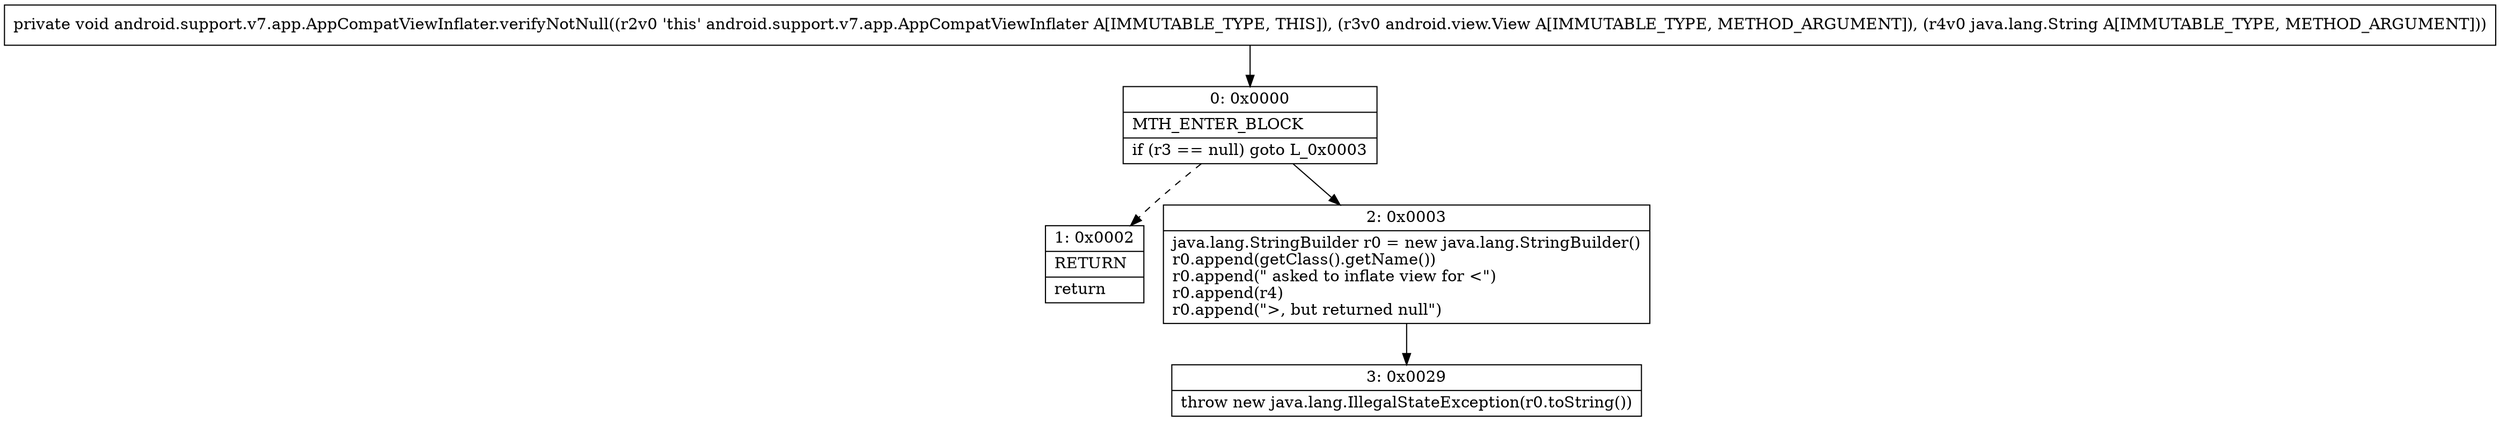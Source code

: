 digraph "CFG forandroid.support.v7.app.AppCompatViewInflater.verifyNotNull(Landroid\/view\/View;Ljava\/lang\/String;)V" {
Node_0 [shape=record,label="{0\:\ 0x0000|MTH_ENTER_BLOCK\l|if (r3 == null) goto L_0x0003\l}"];
Node_1 [shape=record,label="{1\:\ 0x0002|RETURN\l|return\l}"];
Node_2 [shape=record,label="{2\:\ 0x0003|java.lang.StringBuilder r0 = new java.lang.StringBuilder()\lr0.append(getClass().getName())\lr0.append(\" asked to inflate view for \<\")\lr0.append(r4)\lr0.append(\"\>, but returned null\")\l}"];
Node_3 [shape=record,label="{3\:\ 0x0029|throw new java.lang.IllegalStateException(r0.toString())\l}"];
MethodNode[shape=record,label="{private void android.support.v7.app.AppCompatViewInflater.verifyNotNull((r2v0 'this' android.support.v7.app.AppCompatViewInflater A[IMMUTABLE_TYPE, THIS]), (r3v0 android.view.View A[IMMUTABLE_TYPE, METHOD_ARGUMENT]), (r4v0 java.lang.String A[IMMUTABLE_TYPE, METHOD_ARGUMENT])) }"];
MethodNode -> Node_0;
Node_0 -> Node_1[style=dashed];
Node_0 -> Node_2;
Node_2 -> Node_3;
}

